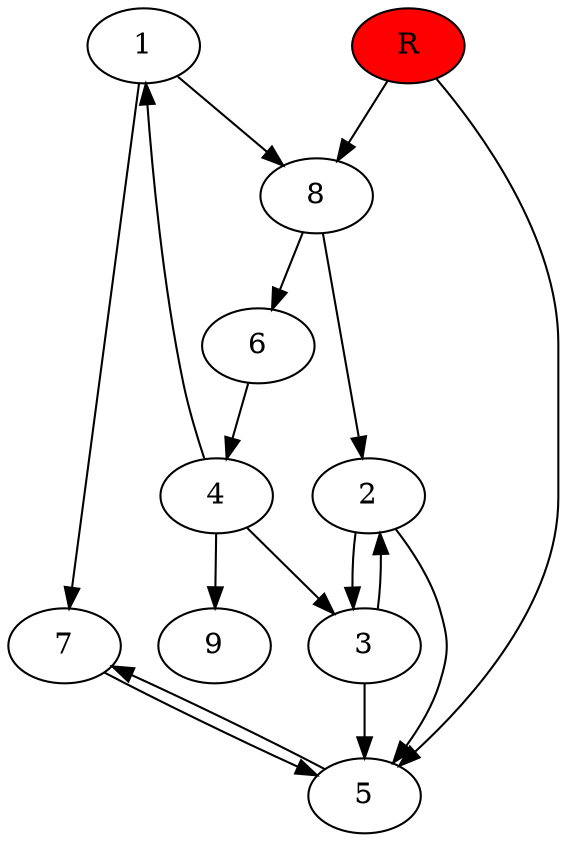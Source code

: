 digraph prb63322 {
	1
	2
	3
	4
	5
	6
	7
	8
	R [fillcolor="#ff0000" style=filled]
	1 -> 7
	1 -> 8
	2 -> 3
	2 -> 5
	3 -> 2
	3 -> 5
	4 -> 1
	4 -> 3
	4 -> 9
	5 -> 7
	6 -> 4
	7 -> 5
	8 -> 2
	8 -> 6
	R -> 5
	R -> 8
}

